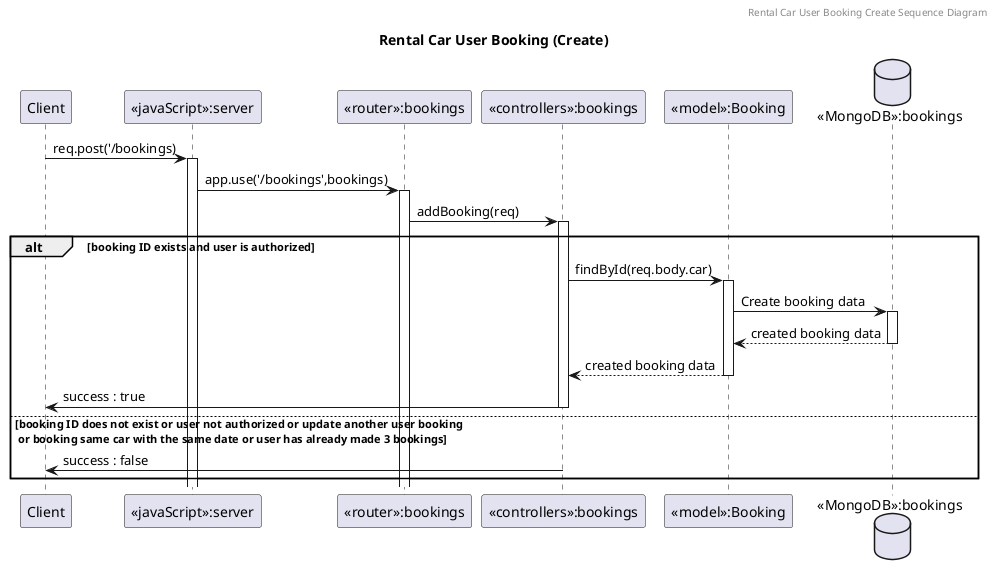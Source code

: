 @startuml Rental Car User Booking (Create)

header Rental Car User Booking Create Sequence Diagram
title "Rental Car User Booking (Create)"

participant "Client" as client
participant "<<javaScript>>:server" as server
participant "<<router>>:bookings" as routerBookings
participant "<<controllers>>:bookings" as controllersBookings
participant "<<model>>:Booking" as modelBooking
database "<<MongoDB>>:bookings" as BookingsDatabase

client->server ++:req.post('/bookings)
server->routerBookings ++:app.use('/bookings',bookings)
routerBookings -> controllersBookings ++:addBooking(req)

alt booking ID exists and user is authorized
    controllersBookings->modelBooking ++:findById(req.body.car)
    modelBooking ->BookingsDatabase ++: Create booking data
    BookingsDatabase --> modelBooking --: created booking data
    controllersBookings <-- modelBooking --:created booking data
    controllersBookings->client --:success : true
else booking ID does not exist or user not authorized or update another user booking\n or booking same car with the same date or user has already made 3 bookings
    controllersBookings -> client --:success : false
end

@enduml
